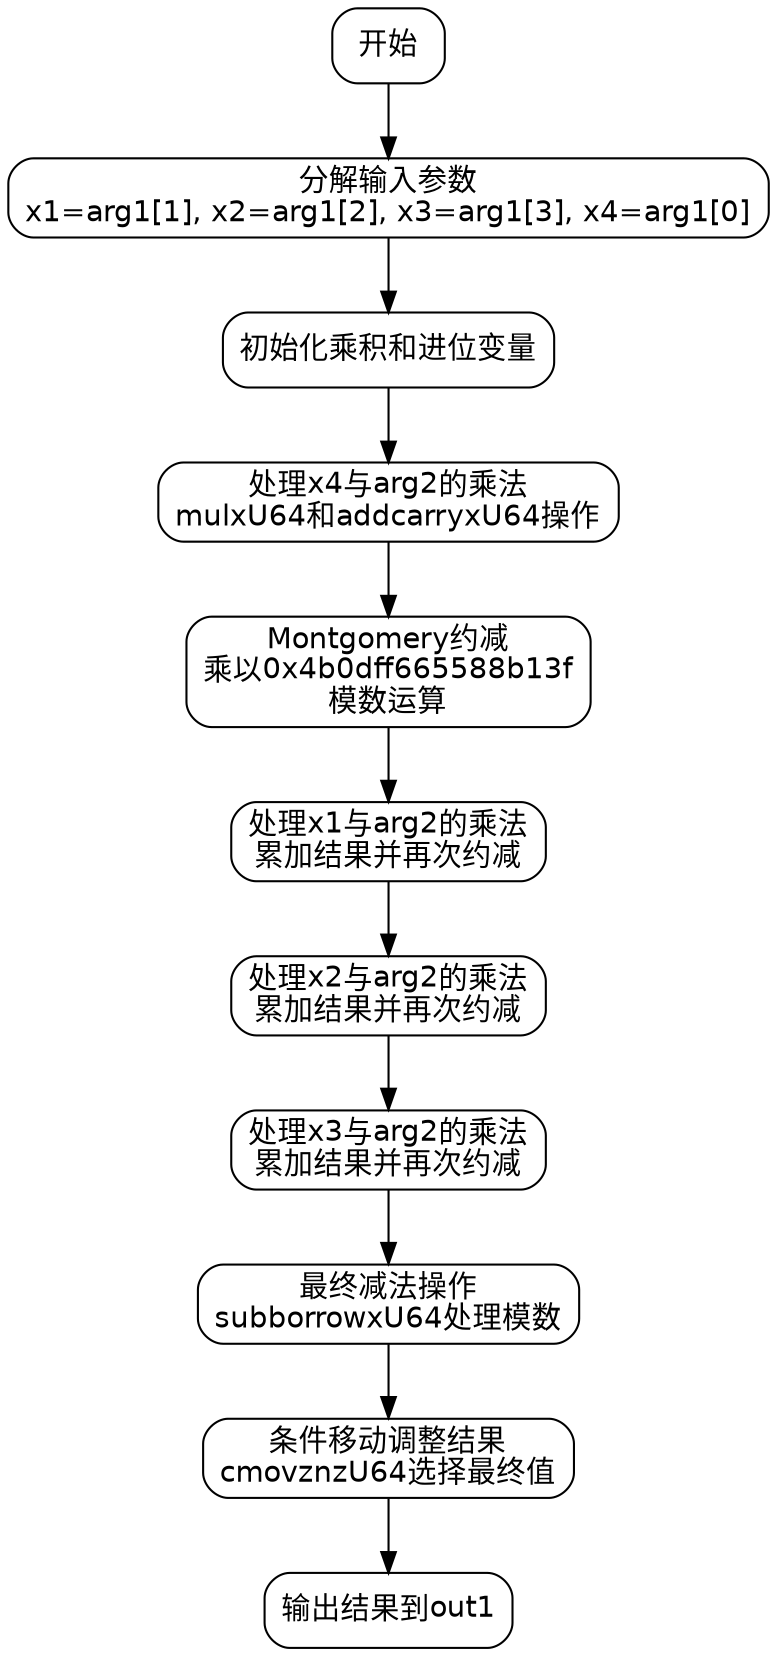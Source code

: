 
digraph flowchart {
    node [shape=rectangle, style="rounded", fontname="Helvetica"];
    edge [fontname="Helvetica"];
    
    start [label="开始"];
    decompose_input [label="分解输入参数\nx1=arg1[1], x2=arg1[2], x3=arg1[3], x4=arg1[0]"];
    init_mul [label="初始化乘积和进位变量"];
    process_x4 [label="处理x4与arg2的乘法\nmulxU64和addcarryxU64操作"];
    montgomery_reduce1 [label="Montgomery约减\n乘以0x4b0dff665588b13f\n模数运算"];
    process_x1 [label="处理x1与arg2的乘法\n累加结果并再次约减"];
    process_x2 [label="处理x2与arg2的乘法\n累加结果并再次约减"];
    process_x3 [label="处理x3与arg2的乘法\n累加结果并再次约减"];
    final_sub [label="最终减法操作\nsubborrowxU64处理模数"];
    cmov_adj [label="条件移动调整结果\ncmovznzU64选择最终值"];
    output [label="输出结果到out1"];

    start -> decompose_input;
    decompose_input -> init_mul;
    init_mul -> process_x4;
    process_x4 -> montgomery_reduce1;
    montgomery_reduce1 -> process_x1;
    process_x1 -> process_x2;
    process_x2 -> process_x3;
    process_x3 -> final_sub;
    final_sub -> cmov_adj;
    cmov_adj -> output;
}
